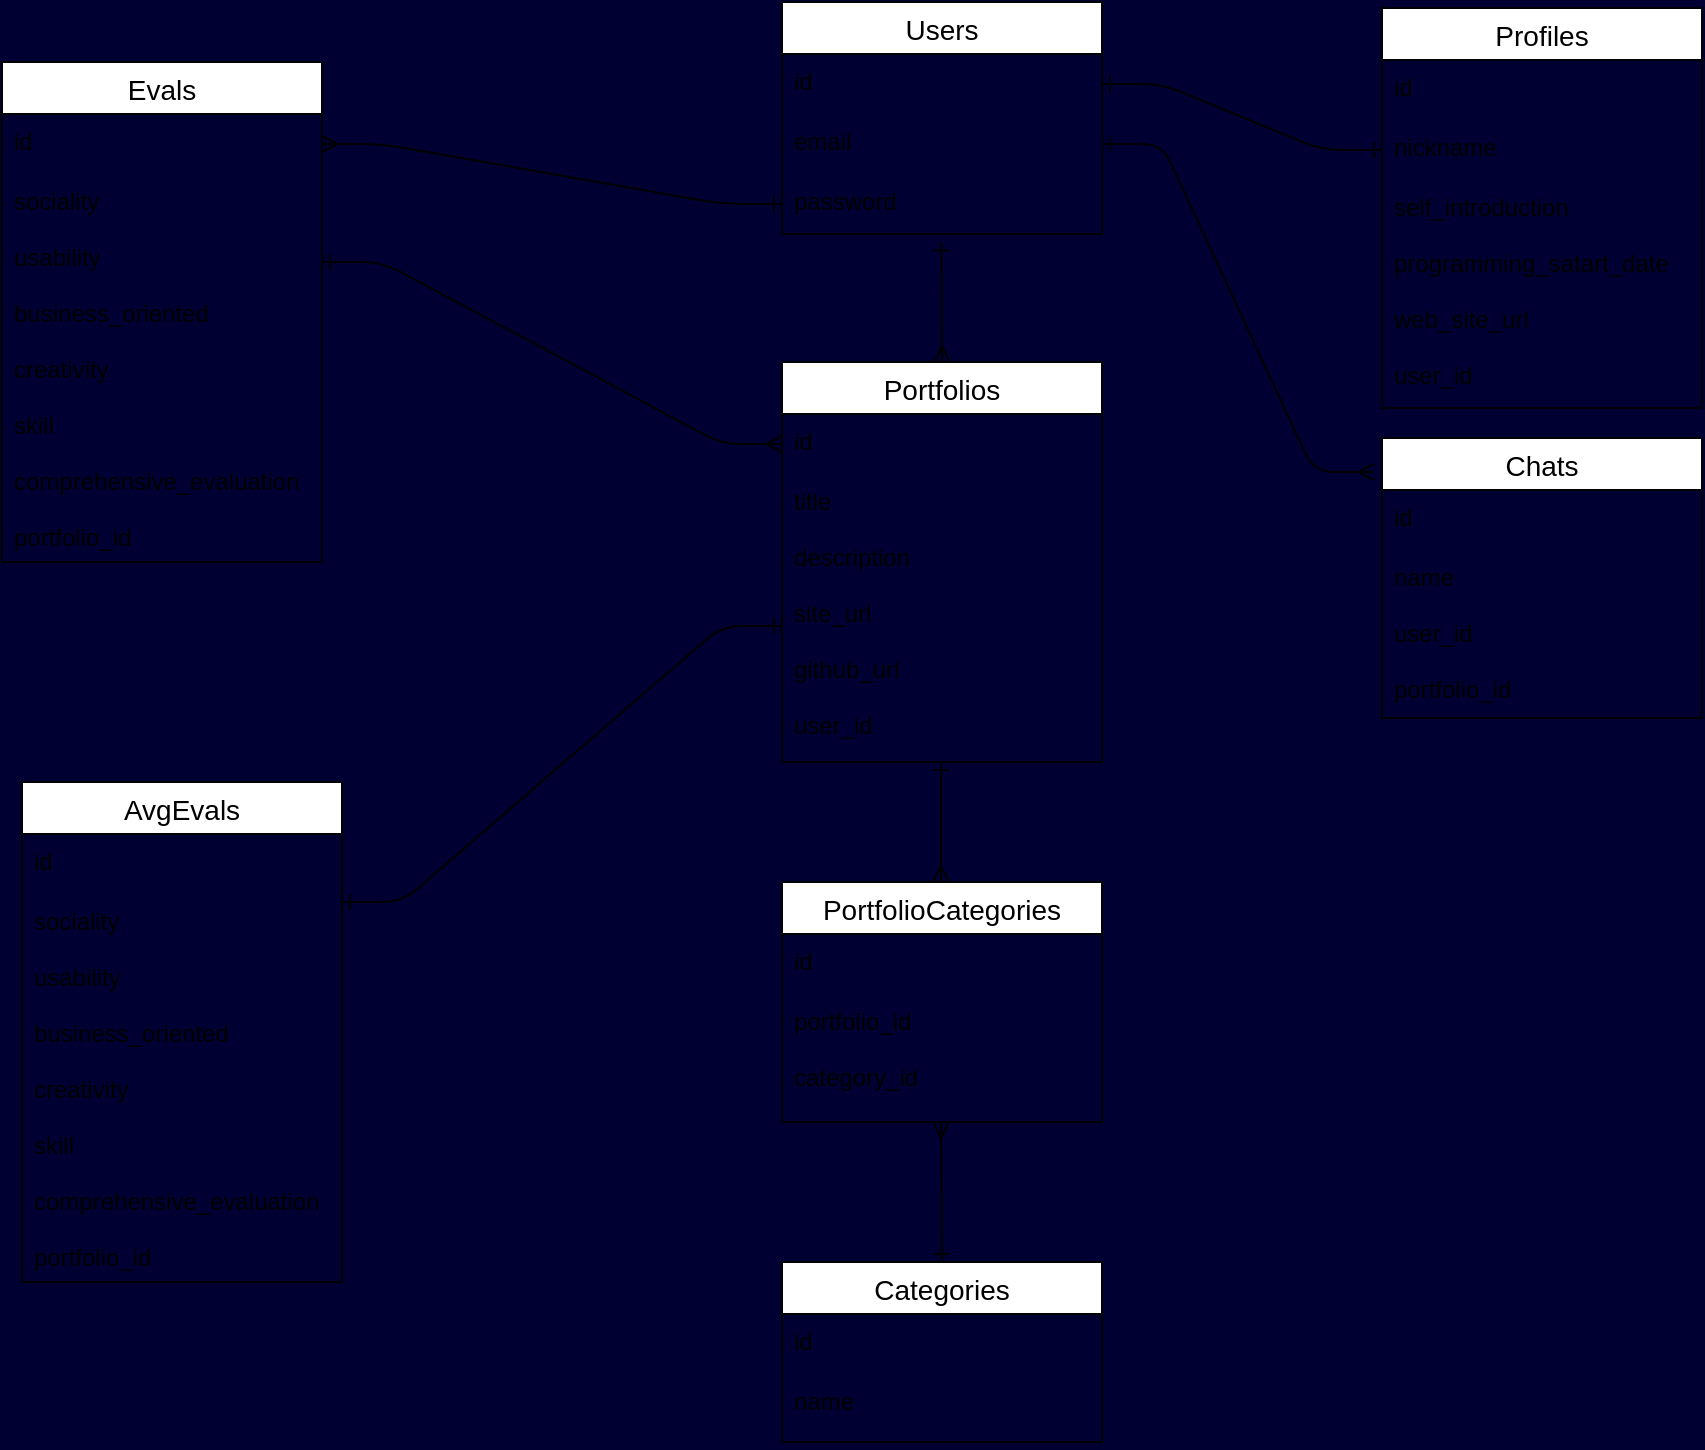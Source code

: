 <mxfile version="13.10.0" type="embed">
    <diagram id="ko2v1yejX21RJJy42NtY" name="ページ1">
        <mxGraphModel dx="1511" dy="707" grid="0" gridSize="10" guides="1" tooltips="1" connect="1" arrows="1" fold="1" page="0" pageScale="1" pageWidth="827" pageHeight="1169" background="#000033" math="0" shadow="0">
            <root>
                <mxCell id="0"/>
                <mxCell id="1" parent="0"/>
                <mxCell id="3" value="Users" style="swimlane;fontStyle=0;childLayout=stackLayout;horizontal=1;startSize=26;horizontalStack=0;resizeParent=1;resizeParentMax=0;resizeLast=0;collapsible=1;marginBottom=0;align=center;fontSize=14;" parent="1" vertex="1">
                    <mxGeometry x="90" y="70" width="160" height="116" as="geometry"/>
                </mxCell>
                <mxCell id="4" value="id&#10;" style="text;strokeColor=none;fillColor=none;spacingLeft=4;spacingRight=4;overflow=hidden;rotatable=0;points=[[0,0.5],[1,0.5]];portConstraint=eastwest;fontSize=12;" parent="3" vertex="1">
                    <mxGeometry y="26" width="160" height="30" as="geometry"/>
                </mxCell>
                <mxCell id="5" value="email" style="text;strokeColor=none;fillColor=none;spacingLeft=4;spacingRight=4;overflow=hidden;rotatable=0;points=[[0,0.5],[1,0.5]];portConstraint=eastwest;fontSize=12;" parent="3" vertex="1">
                    <mxGeometry y="56" width="160" height="30" as="geometry"/>
                </mxCell>
                <mxCell id="6" value="password&#10;" style="text;strokeColor=none;fillColor=none;spacingLeft=4;spacingRight=4;overflow=hidden;rotatable=0;points=[[0,0.5],[1,0.5]];portConstraint=eastwest;fontSize=12;" parent="3" vertex="1">
                    <mxGeometry y="86" width="160" height="30" as="geometry"/>
                </mxCell>
                <mxCell id="7" value="Profiles" style="swimlane;fontStyle=0;childLayout=stackLayout;horizontal=1;startSize=26;horizontalStack=0;resizeParent=1;resizeParentMax=0;resizeLast=0;collapsible=1;marginBottom=0;align=center;fontSize=14;" vertex="1" parent="1">
                    <mxGeometry x="390" y="73" width="160" height="200" as="geometry"/>
                </mxCell>
                <mxCell id="8" value="id&#10;" style="text;strokeColor=none;fillColor=none;spacingLeft=4;spacingRight=4;overflow=hidden;rotatable=0;points=[[0,0.5],[1,0.5]];portConstraint=eastwest;fontSize=12;" vertex="1" parent="7">
                    <mxGeometry y="26" width="160" height="30" as="geometry"/>
                </mxCell>
                <mxCell id="9" value="nickname" style="text;strokeColor=none;fillColor=none;spacingLeft=4;spacingRight=4;overflow=hidden;rotatable=0;points=[[0,0.5],[1,0.5]];portConstraint=eastwest;fontSize=12;" vertex="1" parent="7">
                    <mxGeometry y="56" width="160" height="30" as="geometry"/>
                </mxCell>
                <mxCell id="10" value="self_introduction&#10;&#10;programming_satart_date&#10;&#10;web_site_url&#10;&#10;user_id&#10;" style="text;strokeColor=none;fillColor=none;spacingLeft=4;spacingRight=4;overflow=hidden;rotatable=0;points=[[0,0.5],[1,0.5]];portConstraint=eastwest;fontSize=12;" vertex="1" parent="7">
                    <mxGeometry y="86" width="160" height="114" as="geometry"/>
                </mxCell>
                <mxCell id="16" value="Portfolios" style="swimlane;fontStyle=0;childLayout=stackLayout;horizontal=1;startSize=26;horizontalStack=0;resizeParent=1;resizeParentMax=0;resizeLast=0;collapsible=1;marginBottom=0;align=center;fontSize=14;" vertex="1" parent="1">
                    <mxGeometry x="90" y="250" width="160" height="200" as="geometry"/>
                </mxCell>
                <mxCell id="17" value="id&#10;" style="text;strokeColor=none;fillColor=none;spacingLeft=4;spacingRight=4;overflow=hidden;rotatable=0;points=[[0,0.5],[1,0.5]];portConstraint=eastwest;fontSize=12;" vertex="1" parent="16">
                    <mxGeometry y="26" width="160" height="30" as="geometry"/>
                </mxCell>
                <mxCell id="19" value="title&#10;&#10;description&#10;&#10;site_url&#10;&#10;github_url&#10;&#10;user_id&#10;" style="text;strokeColor=none;fillColor=none;spacingLeft=4;spacingRight=4;overflow=hidden;rotatable=0;points=[[0,0.5],[1,0.5]];portConstraint=eastwest;fontSize=12;" vertex="1" parent="16">
                    <mxGeometry y="56" width="160" height="144" as="geometry"/>
                </mxCell>
                <mxCell id="20" value="Chats" style="swimlane;fontStyle=0;childLayout=stackLayout;horizontal=1;startSize=26;horizontalStack=0;resizeParent=1;resizeParentMax=0;resizeLast=0;collapsible=1;marginBottom=0;align=center;fontSize=14;" vertex="1" parent="1">
                    <mxGeometry x="390" y="288" width="160" height="140" as="geometry"/>
                </mxCell>
                <mxCell id="21" value="id&#10;" style="text;strokeColor=none;fillColor=none;spacingLeft=4;spacingRight=4;overflow=hidden;rotatable=0;points=[[0,0.5],[1,0.5]];portConstraint=eastwest;fontSize=12;" vertex="1" parent="20">
                    <mxGeometry y="26" width="160" height="30" as="geometry"/>
                </mxCell>
                <mxCell id="22" value="name&#10;&#10;user_id&#10;&#10;portfolio_id&#10;" style="text;strokeColor=none;fillColor=none;spacingLeft=4;spacingRight=4;overflow=hidden;rotatable=0;points=[[0,0.5],[1,0.5]];portConstraint=eastwest;fontSize=12;" vertex="1" parent="20">
                    <mxGeometry y="56" width="160" height="84" as="geometry"/>
                </mxCell>
                <mxCell id="23" value="Evals" style="swimlane;fontStyle=0;childLayout=stackLayout;horizontal=1;startSize=26;horizontalStack=0;resizeParent=1;resizeParentMax=0;resizeLast=0;collapsible=1;marginBottom=0;align=center;fontSize=14;" vertex="1" parent="1">
                    <mxGeometry x="-300" y="100" width="160" height="250" as="geometry"/>
                </mxCell>
                <mxCell id="24" value="id&#10;" style="text;strokeColor=none;fillColor=none;spacingLeft=4;spacingRight=4;overflow=hidden;rotatable=0;points=[[0,0.5],[1,0.5]];portConstraint=eastwest;fontSize=12;" vertex="1" parent="23">
                    <mxGeometry y="26" width="160" height="30" as="geometry"/>
                </mxCell>
                <mxCell id="25" value="sociality&#10;&#10;usability&#10;&#10;business_oriented&#10;&#10;creativity&#10;&#10;skill&#10;&#10;comprehensive_evaluation&#10;&#10;portfolio_id&#10;" style="text;strokeColor=none;fillColor=none;spacingLeft=4;spacingRight=4;overflow=hidden;rotatable=0;points=[[0,0.5],[1,0.5]];portConstraint=eastwest;fontSize=12;" vertex="1" parent="23">
                    <mxGeometry y="56" width="160" height="194" as="geometry"/>
                </mxCell>
                <mxCell id="26" value="AvgEvals" style="swimlane;fontStyle=0;childLayout=stackLayout;horizontal=1;startSize=26;horizontalStack=0;resizeParent=1;resizeParentMax=0;resizeLast=0;collapsible=1;marginBottom=0;align=center;fontSize=14;" vertex="1" parent="1">
                    <mxGeometry x="-290" y="460" width="160" height="250" as="geometry"/>
                </mxCell>
                <mxCell id="27" value="id&#10;" style="text;strokeColor=none;fillColor=none;spacingLeft=4;spacingRight=4;overflow=hidden;rotatable=0;points=[[0,0.5],[1,0.5]];portConstraint=eastwest;fontSize=12;" vertex="1" parent="26">
                    <mxGeometry y="26" width="160" height="30" as="geometry"/>
                </mxCell>
                <mxCell id="28" value="sociality&#10;&#10;usability&#10;&#10;business_oriented&#10;&#10;creativity&#10;&#10;skill&#10;&#10;comprehensive_evaluation&#10;&#10;portfolio_id&#10;" style="text;strokeColor=none;fillColor=none;spacingLeft=4;spacingRight=4;overflow=hidden;rotatable=0;points=[[0,0.5],[1,0.5]];portConstraint=eastwest;fontSize=12;" vertex="1" parent="26">
                    <mxGeometry y="56" width="160" height="194" as="geometry"/>
                </mxCell>
                <mxCell id="29" value="PortfolioCategories" style="swimlane;fontStyle=0;childLayout=stackLayout;horizontal=1;startSize=26;horizontalStack=0;resizeParent=1;resizeParentMax=0;resizeLast=0;collapsible=1;marginBottom=0;align=center;fontSize=14;" vertex="1" parent="1">
                    <mxGeometry x="90" y="510" width="160" height="120" as="geometry"/>
                </mxCell>
                <mxCell id="30" value="id&#10;" style="text;strokeColor=none;fillColor=none;spacingLeft=4;spacingRight=4;overflow=hidden;rotatable=0;points=[[0,0.5],[1,0.5]];portConstraint=eastwest;fontSize=12;" vertex="1" parent="29">
                    <mxGeometry y="26" width="160" height="30" as="geometry"/>
                </mxCell>
                <mxCell id="31" value="portfolio_id&#10;&#10;category_id&#10;" style="text;strokeColor=none;fillColor=none;spacingLeft=4;spacingRight=4;overflow=hidden;rotatable=0;points=[[0,0.5],[1,0.5]];portConstraint=eastwest;fontSize=12;" vertex="1" parent="29">
                    <mxGeometry y="56" width="160" height="64" as="geometry"/>
                </mxCell>
                <mxCell id="32" value="Categories" style="swimlane;fontStyle=0;childLayout=stackLayout;horizontal=1;startSize=26;horizontalStack=0;resizeParent=1;resizeParentMax=0;resizeLast=0;collapsible=1;marginBottom=0;align=center;fontSize=14;" vertex="1" parent="1">
                    <mxGeometry x="90" y="700" width="160" height="90" as="geometry"/>
                </mxCell>
                <mxCell id="33" value="id&#10;" style="text;strokeColor=none;fillColor=none;spacingLeft=4;spacingRight=4;overflow=hidden;rotatable=0;points=[[0,0.5],[1,0.5]];portConstraint=eastwest;fontSize=12;" vertex="1" parent="32">
                    <mxGeometry y="26" width="160" height="30" as="geometry"/>
                </mxCell>
                <mxCell id="34" value="name" style="text;strokeColor=none;fillColor=none;spacingLeft=4;spacingRight=4;overflow=hidden;rotatable=0;points=[[0,0.5],[1,0.5]];portConstraint=eastwest;fontSize=12;" vertex="1" parent="32">
                    <mxGeometry y="56" width="160" height="34" as="geometry"/>
                </mxCell>
                <mxCell id="35" value="" style="edgeStyle=entityRelationEdgeStyle;fontSize=12;html=1;endArrow=ERone;endFill=1;entryX=0;entryY=0.5;entryDx=0;entryDy=0;startArrow=ERone;startFill=0;exitX=1;exitY=0.5;exitDx=0;exitDy=0;" edge="1" parent="1" source="4" target="9">
                    <mxGeometry width="100" height="100" relative="1" as="geometry">
                        <mxPoint x="250" y="130" as="sourcePoint"/>
                        <mxPoint x="350" y="30" as="targetPoint"/>
                    </mxGeometry>
                </mxCell>
                <mxCell id="36" value="" style="edgeStyle=entityRelationEdgeStyle;fontSize=12;html=1;endArrow=ERmany;endFill=0;startArrow=ERone;startFill=0;exitX=1;exitY=0.5;exitDx=0;exitDy=0;" edge="1" parent="1" source="5">
                    <mxGeometry width="100" height="100" relative="1" as="geometry">
                        <mxPoint x="250" y="185" as="sourcePoint"/>
                        <mxPoint x="386" y="305" as="targetPoint"/>
                    </mxGeometry>
                </mxCell>
                <mxCell id="37" value="" style="edgeStyle=entityRelationEdgeStyle;fontSize=12;html=1;endArrow=ERmany;endFill=0;startArrow=ERone;startFill=0;entryX=1;entryY=0.5;entryDx=0;entryDy=0;exitX=0;exitY=0.5;exitDx=0;exitDy=0;" edge="1" parent="1" source="6" target="24">
                    <mxGeometry width="100" height="100" relative="1" as="geometry">
                        <mxPoint x="210" y="200" as="sourcePoint"/>
                        <mxPoint x="346" y="325" as="targetPoint"/>
                    </mxGeometry>
                </mxCell>
                <mxCell id="47" value="" style="endArrow=ERmany;html=1;rounded=0;exitX=0.498;exitY=1.143;exitDx=0;exitDy=0;exitPerimeter=0;endFill=0;startArrow=ERone;startFill=0;entryX=0.5;entryY=0;entryDx=0;entryDy=0;entryPerimeter=0;" edge="1" parent="1" source="6" target="16">
                    <mxGeometry relative="1" as="geometry">
                        <mxPoint x="60" y="240" as="sourcePoint"/>
                        <mxPoint x="170" y="240" as="targetPoint"/>
                    </mxGeometry>
                </mxCell>
                <mxCell id="48" value="" style="endArrow=ERmany;html=1;rounded=0;exitX=0.498;exitY=1.143;exitDx=0;exitDy=0;exitPerimeter=0;endFill=0;startArrow=ERone;startFill=0;" edge="1" parent="1">
                    <mxGeometry relative="1" as="geometry">
                        <mxPoint x="169.5" y="450" as="sourcePoint"/>
                        <mxPoint x="169.5" y="510" as="targetPoint"/>
                    </mxGeometry>
                </mxCell>
                <mxCell id="49" value="" style="endArrow=ERone;html=1;rounded=0;exitX=0.498;exitY=1.143;exitDx=0;exitDy=0;exitPerimeter=0;endFill=0;startArrow=ERmany;startFill=0;entryX=0.5;entryY=0;entryDx=0;entryDy=0;" edge="1" parent="1" target="32">
                    <mxGeometry relative="1" as="geometry">
                        <mxPoint x="169.5" y="630" as="sourcePoint"/>
                        <mxPoint x="169.5" y="690" as="targetPoint"/>
                    </mxGeometry>
                </mxCell>
                <mxCell id="107" value="" style="edgeStyle=entityRelationEdgeStyle;fontSize=12;html=1;endArrow=ERone;endFill=1;startArrow=ERone;startFill=0;exitX=1;exitY=0.5;exitDx=0;exitDy=0;" edge="1" parent="1">
                    <mxGeometry width="100" height="100" relative="1" as="geometry">
                        <mxPoint x="-130" y="520" as="sourcePoint"/>
                        <mxPoint x="90" y="382" as="targetPoint"/>
                    </mxGeometry>
                </mxCell>
                <mxCell id="111" value="" style="edgeStyle=entityRelationEdgeStyle;fontSize=12;html=1;endArrow=ERmany;endFill=0;startArrow=ERone;startFill=0;exitX=1;exitY=0.5;exitDx=0;exitDy=0;entryX=0;entryY=0.5;entryDx=0;entryDy=0;" edge="1" parent="1" target="17">
                    <mxGeometry width="100" height="100" relative="1" as="geometry">
                        <mxPoint x="-140" y="200" as="sourcePoint"/>
                        <mxPoint x="-4" y="369" as="targetPoint"/>
                    </mxGeometry>
                </mxCell>
            </root>
        </mxGraphModel>
    </diagram>
</mxfile>